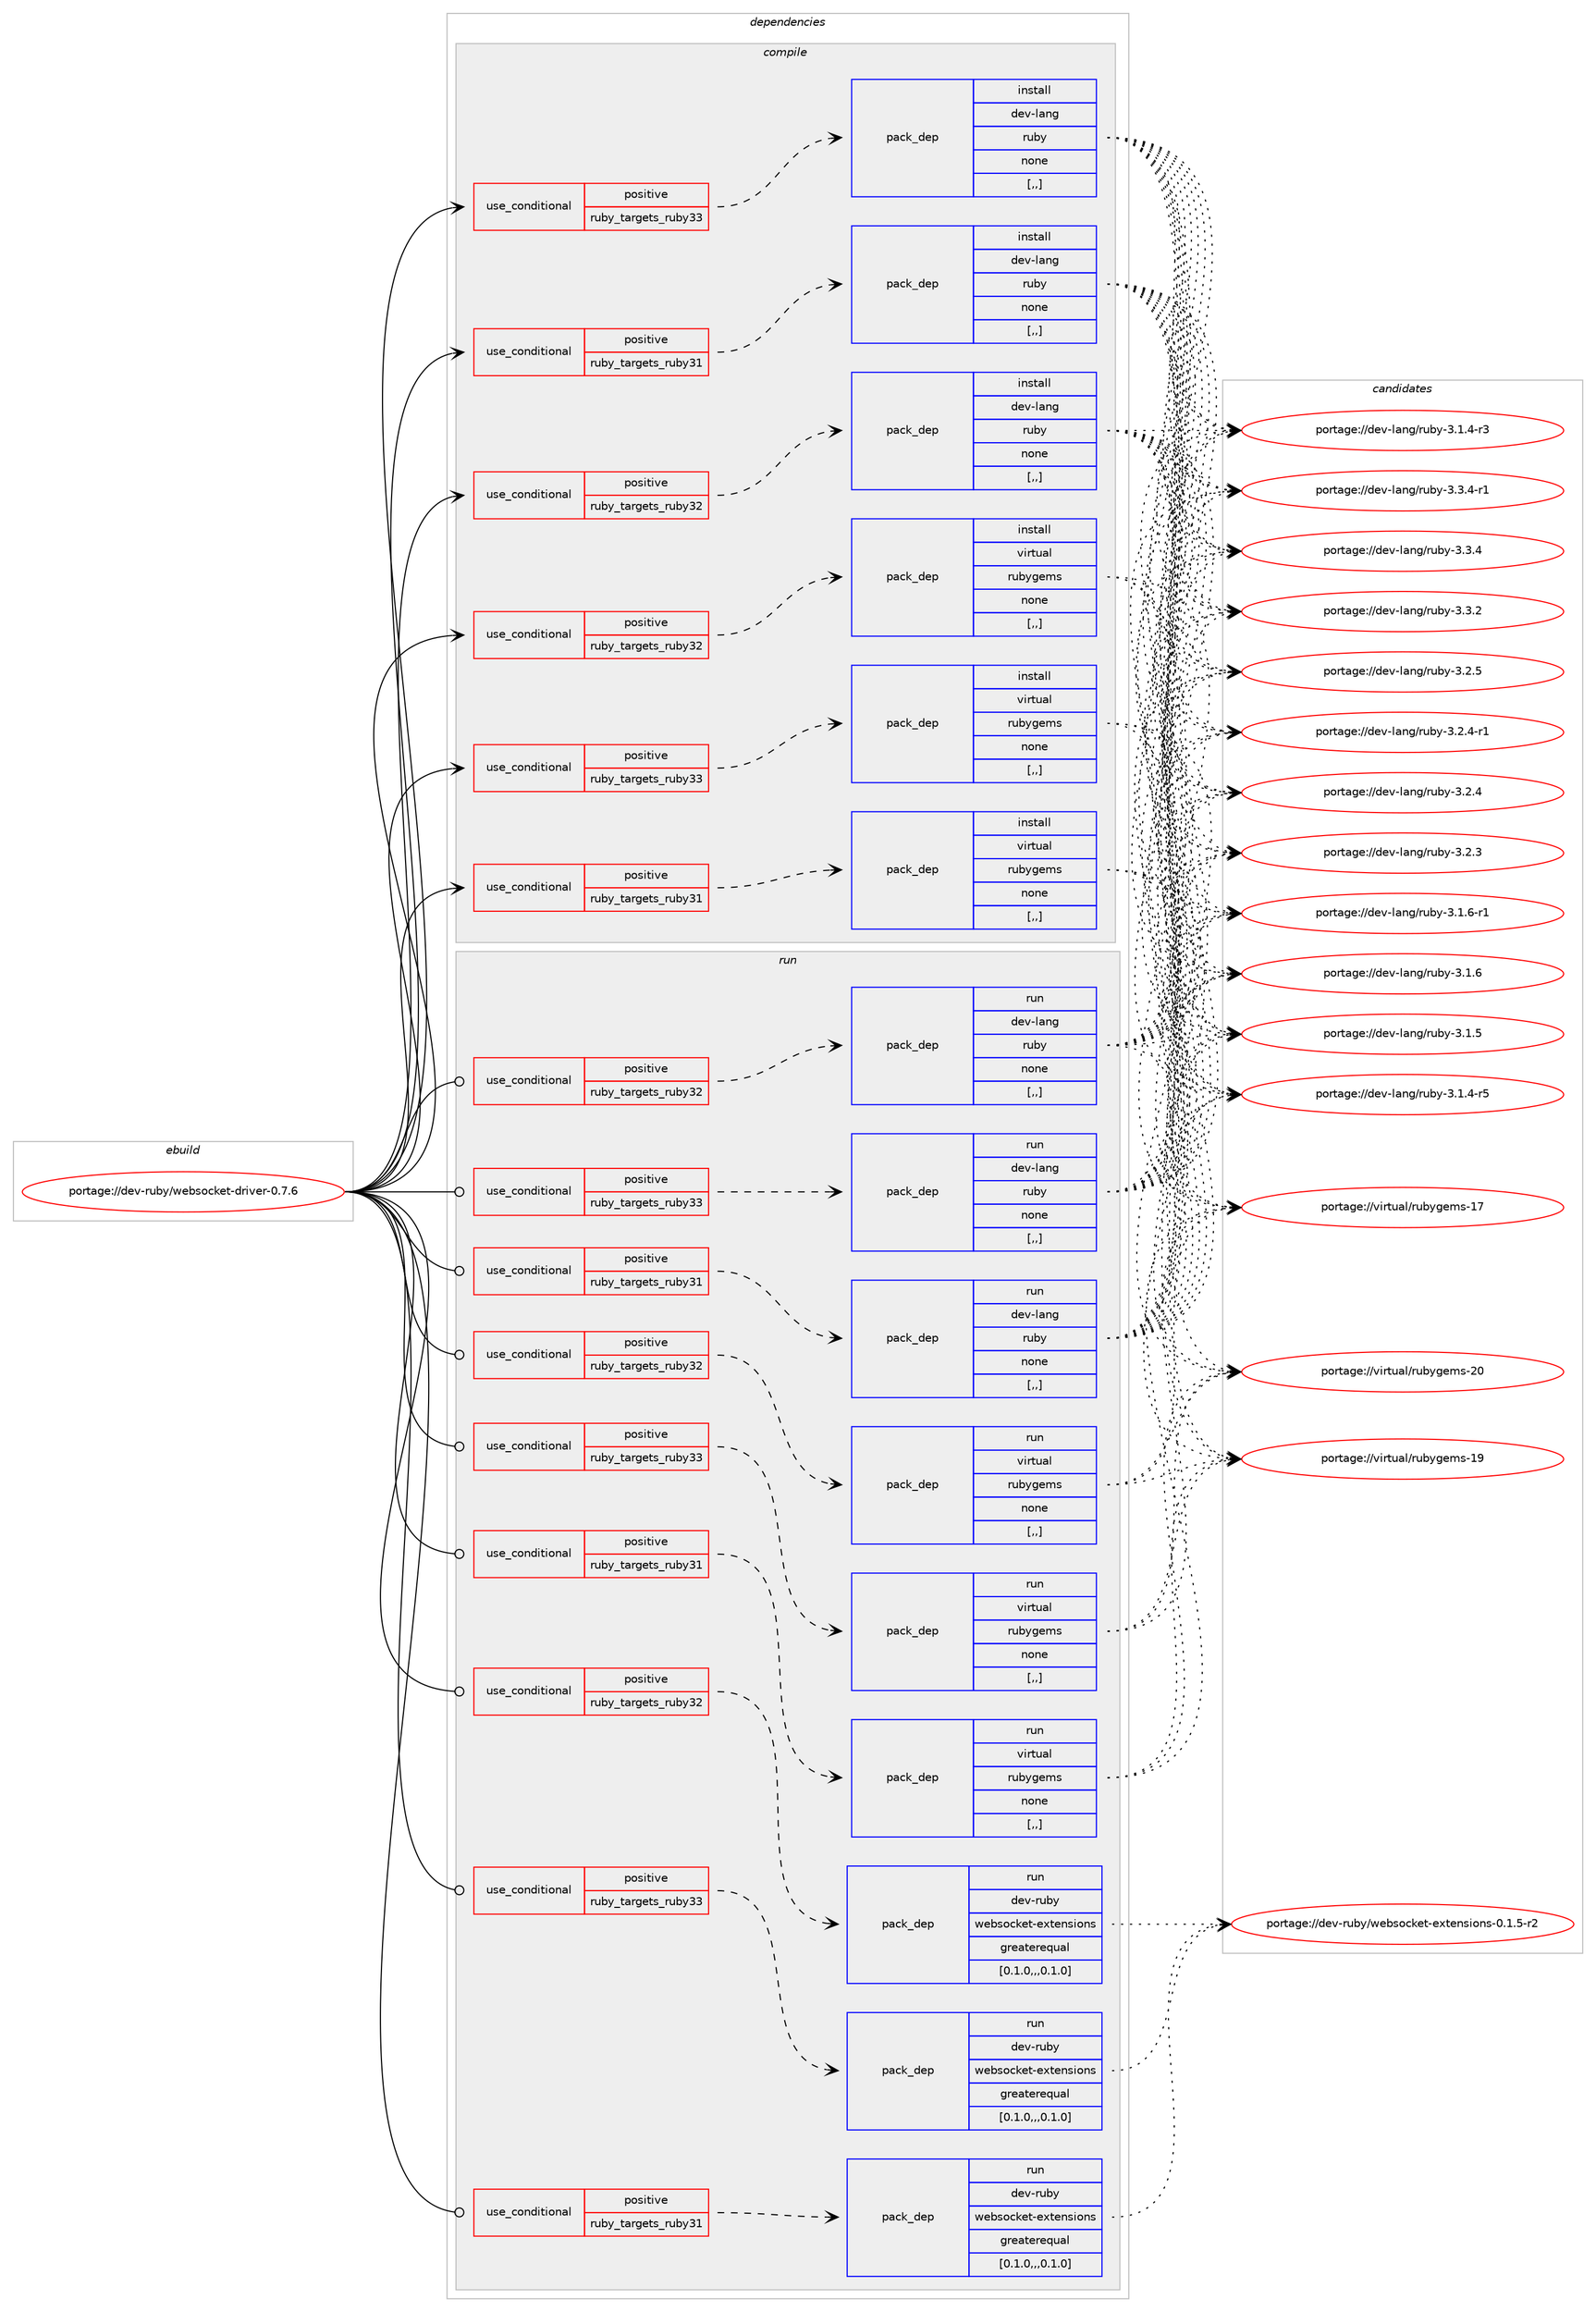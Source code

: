 digraph prolog {

# *************
# Graph options
# *************

newrank=true;
concentrate=true;
compound=true;
graph [rankdir=LR,fontname=Helvetica,fontsize=10,ranksep=1.5];#, ranksep=2.5, nodesep=0.2];
edge  [arrowhead=vee];
node  [fontname=Helvetica,fontsize=10];

# **********
# The ebuild
# **********

subgraph cluster_leftcol {
color=gray;
label=<<i>ebuild</i>>;
id [label="portage://dev-ruby/websocket-driver-0.7.6", color=red, width=4, href="../dev-ruby/websocket-driver-0.7.6.svg"];
}

# ****************
# The dependencies
# ****************

subgraph cluster_midcol {
color=gray;
label=<<i>dependencies</i>>;
subgraph cluster_compile {
fillcolor="#eeeeee";
style=filled;
label=<<i>compile</i>>;
subgraph cond58630 {
dependency207568 [label=<<TABLE BORDER="0" CELLBORDER="1" CELLSPACING="0" CELLPADDING="4"><TR><TD ROWSPAN="3" CELLPADDING="10">use_conditional</TD></TR><TR><TD>positive</TD></TR><TR><TD>ruby_targets_ruby31</TD></TR></TABLE>>, shape=none, color=red];
subgraph pack147550 {
dependency207569 [label=<<TABLE BORDER="0" CELLBORDER="1" CELLSPACING="0" CELLPADDING="4" WIDTH="220"><TR><TD ROWSPAN="6" CELLPADDING="30">pack_dep</TD></TR><TR><TD WIDTH="110">install</TD></TR><TR><TD>dev-lang</TD></TR><TR><TD>ruby</TD></TR><TR><TD>none</TD></TR><TR><TD>[,,]</TD></TR></TABLE>>, shape=none, color=blue];
}
dependency207568:e -> dependency207569:w [weight=20,style="dashed",arrowhead="vee"];
}
id:e -> dependency207568:w [weight=20,style="solid",arrowhead="vee"];
subgraph cond58631 {
dependency207570 [label=<<TABLE BORDER="0" CELLBORDER="1" CELLSPACING="0" CELLPADDING="4"><TR><TD ROWSPAN="3" CELLPADDING="10">use_conditional</TD></TR><TR><TD>positive</TD></TR><TR><TD>ruby_targets_ruby31</TD></TR></TABLE>>, shape=none, color=red];
subgraph pack147551 {
dependency207571 [label=<<TABLE BORDER="0" CELLBORDER="1" CELLSPACING="0" CELLPADDING="4" WIDTH="220"><TR><TD ROWSPAN="6" CELLPADDING="30">pack_dep</TD></TR><TR><TD WIDTH="110">install</TD></TR><TR><TD>virtual</TD></TR><TR><TD>rubygems</TD></TR><TR><TD>none</TD></TR><TR><TD>[,,]</TD></TR></TABLE>>, shape=none, color=blue];
}
dependency207570:e -> dependency207571:w [weight=20,style="dashed",arrowhead="vee"];
}
id:e -> dependency207570:w [weight=20,style="solid",arrowhead="vee"];
subgraph cond58632 {
dependency207572 [label=<<TABLE BORDER="0" CELLBORDER="1" CELLSPACING="0" CELLPADDING="4"><TR><TD ROWSPAN="3" CELLPADDING="10">use_conditional</TD></TR><TR><TD>positive</TD></TR><TR><TD>ruby_targets_ruby32</TD></TR></TABLE>>, shape=none, color=red];
subgraph pack147552 {
dependency207573 [label=<<TABLE BORDER="0" CELLBORDER="1" CELLSPACING="0" CELLPADDING="4" WIDTH="220"><TR><TD ROWSPAN="6" CELLPADDING="30">pack_dep</TD></TR><TR><TD WIDTH="110">install</TD></TR><TR><TD>dev-lang</TD></TR><TR><TD>ruby</TD></TR><TR><TD>none</TD></TR><TR><TD>[,,]</TD></TR></TABLE>>, shape=none, color=blue];
}
dependency207572:e -> dependency207573:w [weight=20,style="dashed",arrowhead="vee"];
}
id:e -> dependency207572:w [weight=20,style="solid",arrowhead="vee"];
subgraph cond58633 {
dependency207574 [label=<<TABLE BORDER="0" CELLBORDER="1" CELLSPACING="0" CELLPADDING="4"><TR><TD ROWSPAN="3" CELLPADDING="10">use_conditional</TD></TR><TR><TD>positive</TD></TR><TR><TD>ruby_targets_ruby32</TD></TR></TABLE>>, shape=none, color=red];
subgraph pack147553 {
dependency207575 [label=<<TABLE BORDER="0" CELLBORDER="1" CELLSPACING="0" CELLPADDING="4" WIDTH="220"><TR><TD ROWSPAN="6" CELLPADDING="30">pack_dep</TD></TR><TR><TD WIDTH="110">install</TD></TR><TR><TD>virtual</TD></TR><TR><TD>rubygems</TD></TR><TR><TD>none</TD></TR><TR><TD>[,,]</TD></TR></TABLE>>, shape=none, color=blue];
}
dependency207574:e -> dependency207575:w [weight=20,style="dashed",arrowhead="vee"];
}
id:e -> dependency207574:w [weight=20,style="solid",arrowhead="vee"];
subgraph cond58634 {
dependency207576 [label=<<TABLE BORDER="0" CELLBORDER="1" CELLSPACING="0" CELLPADDING="4"><TR><TD ROWSPAN="3" CELLPADDING="10">use_conditional</TD></TR><TR><TD>positive</TD></TR><TR><TD>ruby_targets_ruby33</TD></TR></TABLE>>, shape=none, color=red];
subgraph pack147554 {
dependency207577 [label=<<TABLE BORDER="0" CELLBORDER="1" CELLSPACING="0" CELLPADDING="4" WIDTH="220"><TR><TD ROWSPAN="6" CELLPADDING="30">pack_dep</TD></TR><TR><TD WIDTH="110">install</TD></TR><TR><TD>dev-lang</TD></TR><TR><TD>ruby</TD></TR><TR><TD>none</TD></TR><TR><TD>[,,]</TD></TR></TABLE>>, shape=none, color=blue];
}
dependency207576:e -> dependency207577:w [weight=20,style="dashed",arrowhead="vee"];
}
id:e -> dependency207576:w [weight=20,style="solid",arrowhead="vee"];
subgraph cond58635 {
dependency207578 [label=<<TABLE BORDER="0" CELLBORDER="1" CELLSPACING="0" CELLPADDING="4"><TR><TD ROWSPAN="3" CELLPADDING="10">use_conditional</TD></TR><TR><TD>positive</TD></TR><TR><TD>ruby_targets_ruby33</TD></TR></TABLE>>, shape=none, color=red];
subgraph pack147555 {
dependency207579 [label=<<TABLE BORDER="0" CELLBORDER="1" CELLSPACING="0" CELLPADDING="4" WIDTH="220"><TR><TD ROWSPAN="6" CELLPADDING="30">pack_dep</TD></TR><TR><TD WIDTH="110">install</TD></TR><TR><TD>virtual</TD></TR><TR><TD>rubygems</TD></TR><TR><TD>none</TD></TR><TR><TD>[,,]</TD></TR></TABLE>>, shape=none, color=blue];
}
dependency207578:e -> dependency207579:w [weight=20,style="dashed",arrowhead="vee"];
}
id:e -> dependency207578:w [weight=20,style="solid",arrowhead="vee"];
}
subgraph cluster_compileandrun {
fillcolor="#eeeeee";
style=filled;
label=<<i>compile and run</i>>;
}
subgraph cluster_run {
fillcolor="#eeeeee";
style=filled;
label=<<i>run</i>>;
subgraph cond58636 {
dependency207580 [label=<<TABLE BORDER="0" CELLBORDER="1" CELLSPACING="0" CELLPADDING="4"><TR><TD ROWSPAN="3" CELLPADDING="10">use_conditional</TD></TR><TR><TD>positive</TD></TR><TR><TD>ruby_targets_ruby31</TD></TR></TABLE>>, shape=none, color=red];
subgraph pack147556 {
dependency207581 [label=<<TABLE BORDER="0" CELLBORDER="1" CELLSPACING="0" CELLPADDING="4" WIDTH="220"><TR><TD ROWSPAN="6" CELLPADDING="30">pack_dep</TD></TR><TR><TD WIDTH="110">run</TD></TR><TR><TD>dev-lang</TD></TR><TR><TD>ruby</TD></TR><TR><TD>none</TD></TR><TR><TD>[,,]</TD></TR></TABLE>>, shape=none, color=blue];
}
dependency207580:e -> dependency207581:w [weight=20,style="dashed",arrowhead="vee"];
}
id:e -> dependency207580:w [weight=20,style="solid",arrowhead="odot"];
subgraph cond58637 {
dependency207582 [label=<<TABLE BORDER="0" CELLBORDER="1" CELLSPACING="0" CELLPADDING="4"><TR><TD ROWSPAN="3" CELLPADDING="10">use_conditional</TD></TR><TR><TD>positive</TD></TR><TR><TD>ruby_targets_ruby31</TD></TR></TABLE>>, shape=none, color=red];
subgraph pack147557 {
dependency207583 [label=<<TABLE BORDER="0" CELLBORDER="1" CELLSPACING="0" CELLPADDING="4" WIDTH="220"><TR><TD ROWSPAN="6" CELLPADDING="30">pack_dep</TD></TR><TR><TD WIDTH="110">run</TD></TR><TR><TD>dev-ruby</TD></TR><TR><TD>websocket-extensions</TD></TR><TR><TD>greaterequal</TD></TR><TR><TD>[0.1.0,,,0.1.0]</TD></TR></TABLE>>, shape=none, color=blue];
}
dependency207582:e -> dependency207583:w [weight=20,style="dashed",arrowhead="vee"];
}
id:e -> dependency207582:w [weight=20,style="solid",arrowhead="odot"];
subgraph cond58638 {
dependency207584 [label=<<TABLE BORDER="0" CELLBORDER="1" CELLSPACING="0" CELLPADDING="4"><TR><TD ROWSPAN="3" CELLPADDING="10">use_conditional</TD></TR><TR><TD>positive</TD></TR><TR><TD>ruby_targets_ruby31</TD></TR></TABLE>>, shape=none, color=red];
subgraph pack147558 {
dependency207585 [label=<<TABLE BORDER="0" CELLBORDER="1" CELLSPACING="0" CELLPADDING="4" WIDTH="220"><TR><TD ROWSPAN="6" CELLPADDING="30">pack_dep</TD></TR><TR><TD WIDTH="110">run</TD></TR><TR><TD>virtual</TD></TR><TR><TD>rubygems</TD></TR><TR><TD>none</TD></TR><TR><TD>[,,]</TD></TR></TABLE>>, shape=none, color=blue];
}
dependency207584:e -> dependency207585:w [weight=20,style="dashed",arrowhead="vee"];
}
id:e -> dependency207584:w [weight=20,style="solid",arrowhead="odot"];
subgraph cond58639 {
dependency207586 [label=<<TABLE BORDER="0" CELLBORDER="1" CELLSPACING="0" CELLPADDING="4"><TR><TD ROWSPAN="3" CELLPADDING="10">use_conditional</TD></TR><TR><TD>positive</TD></TR><TR><TD>ruby_targets_ruby32</TD></TR></TABLE>>, shape=none, color=red];
subgraph pack147559 {
dependency207587 [label=<<TABLE BORDER="0" CELLBORDER="1" CELLSPACING="0" CELLPADDING="4" WIDTH="220"><TR><TD ROWSPAN="6" CELLPADDING="30">pack_dep</TD></TR><TR><TD WIDTH="110">run</TD></TR><TR><TD>dev-lang</TD></TR><TR><TD>ruby</TD></TR><TR><TD>none</TD></TR><TR><TD>[,,]</TD></TR></TABLE>>, shape=none, color=blue];
}
dependency207586:e -> dependency207587:w [weight=20,style="dashed",arrowhead="vee"];
}
id:e -> dependency207586:w [weight=20,style="solid",arrowhead="odot"];
subgraph cond58640 {
dependency207588 [label=<<TABLE BORDER="0" CELLBORDER="1" CELLSPACING="0" CELLPADDING="4"><TR><TD ROWSPAN="3" CELLPADDING="10">use_conditional</TD></TR><TR><TD>positive</TD></TR><TR><TD>ruby_targets_ruby32</TD></TR></TABLE>>, shape=none, color=red];
subgraph pack147560 {
dependency207589 [label=<<TABLE BORDER="0" CELLBORDER="1" CELLSPACING="0" CELLPADDING="4" WIDTH="220"><TR><TD ROWSPAN="6" CELLPADDING="30">pack_dep</TD></TR><TR><TD WIDTH="110">run</TD></TR><TR><TD>dev-ruby</TD></TR><TR><TD>websocket-extensions</TD></TR><TR><TD>greaterequal</TD></TR><TR><TD>[0.1.0,,,0.1.0]</TD></TR></TABLE>>, shape=none, color=blue];
}
dependency207588:e -> dependency207589:w [weight=20,style="dashed",arrowhead="vee"];
}
id:e -> dependency207588:w [weight=20,style="solid",arrowhead="odot"];
subgraph cond58641 {
dependency207590 [label=<<TABLE BORDER="0" CELLBORDER="1" CELLSPACING="0" CELLPADDING="4"><TR><TD ROWSPAN="3" CELLPADDING="10">use_conditional</TD></TR><TR><TD>positive</TD></TR><TR><TD>ruby_targets_ruby32</TD></TR></TABLE>>, shape=none, color=red];
subgraph pack147561 {
dependency207591 [label=<<TABLE BORDER="0" CELLBORDER="1" CELLSPACING="0" CELLPADDING="4" WIDTH="220"><TR><TD ROWSPAN="6" CELLPADDING="30">pack_dep</TD></TR><TR><TD WIDTH="110">run</TD></TR><TR><TD>virtual</TD></TR><TR><TD>rubygems</TD></TR><TR><TD>none</TD></TR><TR><TD>[,,]</TD></TR></TABLE>>, shape=none, color=blue];
}
dependency207590:e -> dependency207591:w [weight=20,style="dashed",arrowhead="vee"];
}
id:e -> dependency207590:w [weight=20,style="solid",arrowhead="odot"];
subgraph cond58642 {
dependency207592 [label=<<TABLE BORDER="0" CELLBORDER="1" CELLSPACING="0" CELLPADDING="4"><TR><TD ROWSPAN="3" CELLPADDING="10">use_conditional</TD></TR><TR><TD>positive</TD></TR><TR><TD>ruby_targets_ruby33</TD></TR></TABLE>>, shape=none, color=red];
subgraph pack147562 {
dependency207593 [label=<<TABLE BORDER="0" CELLBORDER="1" CELLSPACING="0" CELLPADDING="4" WIDTH="220"><TR><TD ROWSPAN="6" CELLPADDING="30">pack_dep</TD></TR><TR><TD WIDTH="110">run</TD></TR><TR><TD>dev-lang</TD></TR><TR><TD>ruby</TD></TR><TR><TD>none</TD></TR><TR><TD>[,,]</TD></TR></TABLE>>, shape=none, color=blue];
}
dependency207592:e -> dependency207593:w [weight=20,style="dashed",arrowhead="vee"];
}
id:e -> dependency207592:w [weight=20,style="solid",arrowhead="odot"];
subgraph cond58643 {
dependency207594 [label=<<TABLE BORDER="0" CELLBORDER="1" CELLSPACING="0" CELLPADDING="4"><TR><TD ROWSPAN="3" CELLPADDING="10">use_conditional</TD></TR><TR><TD>positive</TD></TR><TR><TD>ruby_targets_ruby33</TD></TR></TABLE>>, shape=none, color=red];
subgraph pack147563 {
dependency207595 [label=<<TABLE BORDER="0" CELLBORDER="1" CELLSPACING="0" CELLPADDING="4" WIDTH="220"><TR><TD ROWSPAN="6" CELLPADDING="30">pack_dep</TD></TR><TR><TD WIDTH="110">run</TD></TR><TR><TD>dev-ruby</TD></TR><TR><TD>websocket-extensions</TD></TR><TR><TD>greaterequal</TD></TR><TR><TD>[0.1.0,,,0.1.0]</TD></TR></TABLE>>, shape=none, color=blue];
}
dependency207594:e -> dependency207595:w [weight=20,style="dashed",arrowhead="vee"];
}
id:e -> dependency207594:w [weight=20,style="solid",arrowhead="odot"];
subgraph cond58644 {
dependency207596 [label=<<TABLE BORDER="0" CELLBORDER="1" CELLSPACING="0" CELLPADDING="4"><TR><TD ROWSPAN="3" CELLPADDING="10">use_conditional</TD></TR><TR><TD>positive</TD></TR><TR><TD>ruby_targets_ruby33</TD></TR></TABLE>>, shape=none, color=red];
subgraph pack147564 {
dependency207597 [label=<<TABLE BORDER="0" CELLBORDER="1" CELLSPACING="0" CELLPADDING="4" WIDTH="220"><TR><TD ROWSPAN="6" CELLPADDING="30">pack_dep</TD></TR><TR><TD WIDTH="110">run</TD></TR><TR><TD>virtual</TD></TR><TR><TD>rubygems</TD></TR><TR><TD>none</TD></TR><TR><TD>[,,]</TD></TR></TABLE>>, shape=none, color=blue];
}
dependency207596:e -> dependency207597:w [weight=20,style="dashed",arrowhead="vee"];
}
id:e -> dependency207596:w [weight=20,style="solid",arrowhead="odot"];
}
}

# **************
# The candidates
# **************

subgraph cluster_choices {
rank=same;
color=gray;
label=<<i>candidates</i>>;

subgraph choice147550 {
color=black;
nodesep=1;
choice100101118451089711010347114117981214551465146524511449 [label="portage://dev-lang/ruby-3.3.4-r1", color=red, width=4,href="../dev-lang/ruby-3.3.4-r1.svg"];
choice10010111845108971101034711411798121455146514652 [label="portage://dev-lang/ruby-3.3.4", color=red, width=4,href="../dev-lang/ruby-3.3.4.svg"];
choice10010111845108971101034711411798121455146514650 [label="portage://dev-lang/ruby-3.3.2", color=red, width=4,href="../dev-lang/ruby-3.3.2.svg"];
choice10010111845108971101034711411798121455146504653 [label="portage://dev-lang/ruby-3.2.5", color=red, width=4,href="../dev-lang/ruby-3.2.5.svg"];
choice100101118451089711010347114117981214551465046524511449 [label="portage://dev-lang/ruby-3.2.4-r1", color=red, width=4,href="../dev-lang/ruby-3.2.4-r1.svg"];
choice10010111845108971101034711411798121455146504652 [label="portage://dev-lang/ruby-3.2.4", color=red, width=4,href="../dev-lang/ruby-3.2.4.svg"];
choice10010111845108971101034711411798121455146504651 [label="portage://dev-lang/ruby-3.2.3", color=red, width=4,href="../dev-lang/ruby-3.2.3.svg"];
choice100101118451089711010347114117981214551464946544511449 [label="portage://dev-lang/ruby-3.1.6-r1", color=red, width=4,href="../dev-lang/ruby-3.1.6-r1.svg"];
choice10010111845108971101034711411798121455146494654 [label="portage://dev-lang/ruby-3.1.6", color=red, width=4,href="../dev-lang/ruby-3.1.6.svg"];
choice10010111845108971101034711411798121455146494653 [label="portage://dev-lang/ruby-3.1.5", color=red, width=4,href="../dev-lang/ruby-3.1.5.svg"];
choice100101118451089711010347114117981214551464946524511453 [label="portage://dev-lang/ruby-3.1.4-r5", color=red, width=4,href="../dev-lang/ruby-3.1.4-r5.svg"];
choice100101118451089711010347114117981214551464946524511451 [label="portage://dev-lang/ruby-3.1.4-r3", color=red, width=4,href="../dev-lang/ruby-3.1.4-r3.svg"];
dependency207569:e -> choice100101118451089711010347114117981214551465146524511449:w [style=dotted,weight="100"];
dependency207569:e -> choice10010111845108971101034711411798121455146514652:w [style=dotted,weight="100"];
dependency207569:e -> choice10010111845108971101034711411798121455146514650:w [style=dotted,weight="100"];
dependency207569:e -> choice10010111845108971101034711411798121455146504653:w [style=dotted,weight="100"];
dependency207569:e -> choice100101118451089711010347114117981214551465046524511449:w [style=dotted,weight="100"];
dependency207569:e -> choice10010111845108971101034711411798121455146504652:w [style=dotted,weight="100"];
dependency207569:e -> choice10010111845108971101034711411798121455146504651:w [style=dotted,weight="100"];
dependency207569:e -> choice100101118451089711010347114117981214551464946544511449:w [style=dotted,weight="100"];
dependency207569:e -> choice10010111845108971101034711411798121455146494654:w [style=dotted,weight="100"];
dependency207569:e -> choice10010111845108971101034711411798121455146494653:w [style=dotted,weight="100"];
dependency207569:e -> choice100101118451089711010347114117981214551464946524511453:w [style=dotted,weight="100"];
dependency207569:e -> choice100101118451089711010347114117981214551464946524511451:w [style=dotted,weight="100"];
}
subgraph choice147551 {
color=black;
nodesep=1;
choice118105114116117971084711411798121103101109115455048 [label="portage://virtual/rubygems-20", color=red, width=4,href="../virtual/rubygems-20.svg"];
choice118105114116117971084711411798121103101109115454957 [label="portage://virtual/rubygems-19", color=red, width=4,href="../virtual/rubygems-19.svg"];
choice118105114116117971084711411798121103101109115454955 [label="portage://virtual/rubygems-17", color=red, width=4,href="../virtual/rubygems-17.svg"];
dependency207571:e -> choice118105114116117971084711411798121103101109115455048:w [style=dotted,weight="100"];
dependency207571:e -> choice118105114116117971084711411798121103101109115454957:w [style=dotted,weight="100"];
dependency207571:e -> choice118105114116117971084711411798121103101109115454955:w [style=dotted,weight="100"];
}
subgraph choice147552 {
color=black;
nodesep=1;
choice100101118451089711010347114117981214551465146524511449 [label="portage://dev-lang/ruby-3.3.4-r1", color=red, width=4,href="../dev-lang/ruby-3.3.4-r1.svg"];
choice10010111845108971101034711411798121455146514652 [label="portage://dev-lang/ruby-3.3.4", color=red, width=4,href="../dev-lang/ruby-3.3.4.svg"];
choice10010111845108971101034711411798121455146514650 [label="portage://dev-lang/ruby-3.3.2", color=red, width=4,href="../dev-lang/ruby-3.3.2.svg"];
choice10010111845108971101034711411798121455146504653 [label="portage://dev-lang/ruby-3.2.5", color=red, width=4,href="../dev-lang/ruby-3.2.5.svg"];
choice100101118451089711010347114117981214551465046524511449 [label="portage://dev-lang/ruby-3.2.4-r1", color=red, width=4,href="../dev-lang/ruby-3.2.4-r1.svg"];
choice10010111845108971101034711411798121455146504652 [label="portage://dev-lang/ruby-3.2.4", color=red, width=4,href="../dev-lang/ruby-3.2.4.svg"];
choice10010111845108971101034711411798121455146504651 [label="portage://dev-lang/ruby-3.2.3", color=red, width=4,href="../dev-lang/ruby-3.2.3.svg"];
choice100101118451089711010347114117981214551464946544511449 [label="portage://dev-lang/ruby-3.1.6-r1", color=red, width=4,href="../dev-lang/ruby-3.1.6-r1.svg"];
choice10010111845108971101034711411798121455146494654 [label="portage://dev-lang/ruby-3.1.6", color=red, width=4,href="../dev-lang/ruby-3.1.6.svg"];
choice10010111845108971101034711411798121455146494653 [label="portage://dev-lang/ruby-3.1.5", color=red, width=4,href="../dev-lang/ruby-3.1.5.svg"];
choice100101118451089711010347114117981214551464946524511453 [label="portage://dev-lang/ruby-3.1.4-r5", color=red, width=4,href="../dev-lang/ruby-3.1.4-r5.svg"];
choice100101118451089711010347114117981214551464946524511451 [label="portage://dev-lang/ruby-3.1.4-r3", color=red, width=4,href="../dev-lang/ruby-3.1.4-r3.svg"];
dependency207573:e -> choice100101118451089711010347114117981214551465146524511449:w [style=dotted,weight="100"];
dependency207573:e -> choice10010111845108971101034711411798121455146514652:w [style=dotted,weight="100"];
dependency207573:e -> choice10010111845108971101034711411798121455146514650:w [style=dotted,weight="100"];
dependency207573:e -> choice10010111845108971101034711411798121455146504653:w [style=dotted,weight="100"];
dependency207573:e -> choice100101118451089711010347114117981214551465046524511449:w [style=dotted,weight="100"];
dependency207573:e -> choice10010111845108971101034711411798121455146504652:w [style=dotted,weight="100"];
dependency207573:e -> choice10010111845108971101034711411798121455146504651:w [style=dotted,weight="100"];
dependency207573:e -> choice100101118451089711010347114117981214551464946544511449:w [style=dotted,weight="100"];
dependency207573:e -> choice10010111845108971101034711411798121455146494654:w [style=dotted,weight="100"];
dependency207573:e -> choice10010111845108971101034711411798121455146494653:w [style=dotted,weight="100"];
dependency207573:e -> choice100101118451089711010347114117981214551464946524511453:w [style=dotted,weight="100"];
dependency207573:e -> choice100101118451089711010347114117981214551464946524511451:w [style=dotted,weight="100"];
}
subgraph choice147553 {
color=black;
nodesep=1;
choice118105114116117971084711411798121103101109115455048 [label="portage://virtual/rubygems-20", color=red, width=4,href="../virtual/rubygems-20.svg"];
choice118105114116117971084711411798121103101109115454957 [label="portage://virtual/rubygems-19", color=red, width=4,href="../virtual/rubygems-19.svg"];
choice118105114116117971084711411798121103101109115454955 [label="portage://virtual/rubygems-17", color=red, width=4,href="../virtual/rubygems-17.svg"];
dependency207575:e -> choice118105114116117971084711411798121103101109115455048:w [style=dotted,weight="100"];
dependency207575:e -> choice118105114116117971084711411798121103101109115454957:w [style=dotted,weight="100"];
dependency207575:e -> choice118105114116117971084711411798121103101109115454955:w [style=dotted,weight="100"];
}
subgraph choice147554 {
color=black;
nodesep=1;
choice100101118451089711010347114117981214551465146524511449 [label="portage://dev-lang/ruby-3.3.4-r1", color=red, width=4,href="../dev-lang/ruby-3.3.4-r1.svg"];
choice10010111845108971101034711411798121455146514652 [label="portage://dev-lang/ruby-3.3.4", color=red, width=4,href="../dev-lang/ruby-3.3.4.svg"];
choice10010111845108971101034711411798121455146514650 [label="portage://dev-lang/ruby-3.3.2", color=red, width=4,href="../dev-lang/ruby-3.3.2.svg"];
choice10010111845108971101034711411798121455146504653 [label="portage://dev-lang/ruby-3.2.5", color=red, width=4,href="../dev-lang/ruby-3.2.5.svg"];
choice100101118451089711010347114117981214551465046524511449 [label="portage://dev-lang/ruby-3.2.4-r1", color=red, width=4,href="../dev-lang/ruby-3.2.4-r1.svg"];
choice10010111845108971101034711411798121455146504652 [label="portage://dev-lang/ruby-3.2.4", color=red, width=4,href="../dev-lang/ruby-3.2.4.svg"];
choice10010111845108971101034711411798121455146504651 [label="portage://dev-lang/ruby-3.2.3", color=red, width=4,href="../dev-lang/ruby-3.2.3.svg"];
choice100101118451089711010347114117981214551464946544511449 [label="portage://dev-lang/ruby-3.1.6-r1", color=red, width=4,href="../dev-lang/ruby-3.1.6-r1.svg"];
choice10010111845108971101034711411798121455146494654 [label="portage://dev-lang/ruby-3.1.6", color=red, width=4,href="../dev-lang/ruby-3.1.6.svg"];
choice10010111845108971101034711411798121455146494653 [label="portage://dev-lang/ruby-3.1.5", color=red, width=4,href="../dev-lang/ruby-3.1.5.svg"];
choice100101118451089711010347114117981214551464946524511453 [label="portage://dev-lang/ruby-3.1.4-r5", color=red, width=4,href="../dev-lang/ruby-3.1.4-r5.svg"];
choice100101118451089711010347114117981214551464946524511451 [label="portage://dev-lang/ruby-3.1.4-r3", color=red, width=4,href="../dev-lang/ruby-3.1.4-r3.svg"];
dependency207577:e -> choice100101118451089711010347114117981214551465146524511449:w [style=dotted,weight="100"];
dependency207577:e -> choice10010111845108971101034711411798121455146514652:w [style=dotted,weight="100"];
dependency207577:e -> choice10010111845108971101034711411798121455146514650:w [style=dotted,weight="100"];
dependency207577:e -> choice10010111845108971101034711411798121455146504653:w [style=dotted,weight="100"];
dependency207577:e -> choice100101118451089711010347114117981214551465046524511449:w [style=dotted,weight="100"];
dependency207577:e -> choice10010111845108971101034711411798121455146504652:w [style=dotted,weight="100"];
dependency207577:e -> choice10010111845108971101034711411798121455146504651:w [style=dotted,weight="100"];
dependency207577:e -> choice100101118451089711010347114117981214551464946544511449:w [style=dotted,weight="100"];
dependency207577:e -> choice10010111845108971101034711411798121455146494654:w [style=dotted,weight="100"];
dependency207577:e -> choice10010111845108971101034711411798121455146494653:w [style=dotted,weight="100"];
dependency207577:e -> choice100101118451089711010347114117981214551464946524511453:w [style=dotted,weight="100"];
dependency207577:e -> choice100101118451089711010347114117981214551464946524511451:w [style=dotted,weight="100"];
}
subgraph choice147555 {
color=black;
nodesep=1;
choice118105114116117971084711411798121103101109115455048 [label="portage://virtual/rubygems-20", color=red, width=4,href="../virtual/rubygems-20.svg"];
choice118105114116117971084711411798121103101109115454957 [label="portage://virtual/rubygems-19", color=red, width=4,href="../virtual/rubygems-19.svg"];
choice118105114116117971084711411798121103101109115454955 [label="portage://virtual/rubygems-17", color=red, width=4,href="../virtual/rubygems-17.svg"];
dependency207579:e -> choice118105114116117971084711411798121103101109115455048:w [style=dotted,weight="100"];
dependency207579:e -> choice118105114116117971084711411798121103101109115454957:w [style=dotted,weight="100"];
dependency207579:e -> choice118105114116117971084711411798121103101109115454955:w [style=dotted,weight="100"];
}
subgraph choice147556 {
color=black;
nodesep=1;
choice100101118451089711010347114117981214551465146524511449 [label="portage://dev-lang/ruby-3.3.4-r1", color=red, width=4,href="../dev-lang/ruby-3.3.4-r1.svg"];
choice10010111845108971101034711411798121455146514652 [label="portage://dev-lang/ruby-3.3.4", color=red, width=4,href="../dev-lang/ruby-3.3.4.svg"];
choice10010111845108971101034711411798121455146514650 [label="portage://dev-lang/ruby-3.3.2", color=red, width=4,href="../dev-lang/ruby-3.3.2.svg"];
choice10010111845108971101034711411798121455146504653 [label="portage://dev-lang/ruby-3.2.5", color=red, width=4,href="../dev-lang/ruby-3.2.5.svg"];
choice100101118451089711010347114117981214551465046524511449 [label="portage://dev-lang/ruby-3.2.4-r1", color=red, width=4,href="../dev-lang/ruby-3.2.4-r1.svg"];
choice10010111845108971101034711411798121455146504652 [label="portage://dev-lang/ruby-3.2.4", color=red, width=4,href="../dev-lang/ruby-3.2.4.svg"];
choice10010111845108971101034711411798121455146504651 [label="portage://dev-lang/ruby-3.2.3", color=red, width=4,href="../dev-lang/ruby-3.2.3.svg"];
choice100101118451089711010347114117981214551464946544511449 [label="portage://dev-lang/ruby-3.1.6-r1", color=red, width=4,href="../dev-lang/ruby-3.1.6-r1.svg"];
choice10010111845108971101034711411798121455146494654 [label="portage://dev-lang/ruby-3.1.6", color=red, width=4,href="../dev-lang/ruby-3.1.6.svg"];
choice10010111845108971101034711411798121455146494653 [label="portage://dev-lang/ruby-3.1.5", color=red, width=4,href="../dev-lang/ruby-3.1.5.svg"];
choice100101118451089711010347114117981214551464946524511453 [label="portage://dev-lang/ruby-3.1.4-r5", color=red, width=4,href="../dev-lang/ruby-3.1.4-r5.svg"];
choice100101118451089711010347114117981214551464946524511451 [label="portage://dev-lang/ruby-3.1.4-r3", color=red, width=4,href="../dev-lang/ruby-3.1.4-r3.svg"];
dependency207581:e -> choice100101118451089711010347114117981214551465146524511449:w [style=dotted,weight="100"];
dependency207581:e -> choice10010111845108971101034711411798121455146514652:w [style=dotted,weight="100"];
dependency207581:e -> choice10010111845108971101034711411798121455146514650:w [style=dotted,weight="100"];
dependency207581:e -> choice10010111845108971101034711411798121455146504653:w [style=dotted,weight="100"];
dependency207581:e -> choice100101118451089711010347114117981214551465046524511449:w [style=dotted,weight="100"];
dependency207581:e -> choice10010111845108971101034711411798121455146504652:w [style=dotted,weight="100"];
dependency207581:e -> choice10010111845108971101034711411798121455146504651:w [style=dotted,weight="100"];
dependency207581:e -> choice100101118451089711010347114117981214551464946544511449:w [style=dotted,weight="100"];
dependency207581:e -> choice10010111845108971101034711411798121455146494654:w [style=dotted,weight="100"];
dependency207581:e -> choice10010111845108971101034711411798121455146494653:w [style=dotted,weight="100"];
dependency207581:e -> choice100101118451089711010347114117981214551464946524511453:w [style=dotted,weight="100"];
dependency207581:e -> choice100101118451089711010347114117981214551464946524511451:w [style=dotted,weight="100"];
}
subgraph choice147557 {
color=black;
nodesep=1;
choice1001011184511411798121471191019811511199107101116451011201161011101151051111101154548464946534511450 [label="portage://dev-ruby/websocket-extensions-0.1.5-r2", color=red, width=4,href="../dev-ruby/websocket-extensions-0.1.5-r2.svg"];
dependency207583:e -> choice1001011184511411798121471191019811511199107101116451011201161011101151051111101154548464946534511450:w [style=dotted,weight="100"];
}
subgraph choice147558 {
color=black;
nodesep=1;
choice118105114116117971084711411798121103101109115455048 [label="portage://virtual/rubygems-20", color=red, width=4,href="../virtual/rubygems-20.svg"];
choice118105114116117971084711411798121103101109115454957 [label="portage://virtual/rubygems-19", color=red, width=4,href="../virtual/rubygems-19.svg"];
choice118105114116117971084711411798121103101109115454955 [label="portage://virtual/rubygems-17", color=red, width=4,href="../virtual/rubygems-17.svg"];
dependency207585:e -> choice118105114116117971084711411798121103101109115455048:w [style=dotted,weight="100"];
dependency207585:e -> choice118105114116117971084711411798121103101109115454957:w [style=dotted,weight="100"];
dependency207585:e -> choice118105114116117971084711411798121103101109115454955:w [style=dotted,weight="100"];
}
subgraph choice147559 {
color=black;
nodesep=1;
choice100101118451089711010347114117981214551465146524511449 [label="portage://dev-lang/ruby-3.3.4-r1", color=red, width=4,href="../dev-lang/ruby-3.3.4-r1.svg"];
choice10010111845108971101034711411798121455146514652 [label="portage://dev-lang/ruby-3.3.4", color=red, width=4,href="../dev-lang/ruby-3.3.4.svg"];
choice10010111845108971101034711411798121455146514650 [label="portage://dev-lang/ruby-3.3.2", color=red, width=4,href="../dev-lang/ruby-3.3.2.svg"];
choice10010111845108971101034711411798121455146504653 [label="portage://dev-lang/ruby-3.2.5", color=red, width=4,href="../dev-lang/ruby-3.2.5.svg"];
choice100101118451089711010347114117981214551465046524511449 [label="portage://dev-lang/ruby-3.2.4-r1", color=red, width=4,href="../dev-lang/ruby-3.2.4-r1.svg"];
choice10010111845108971101034711411798121455146504652 [label="portage://dev-lang/ruby-3.2.4", color=red, width=4,href="../dev-lang/ruby-3.2.4.svg"];
choice10010111845108971101034711411798121455146504651 [label="portage://dev-lang/ruby-3.2.3", color=red, width=4,href="../dev-lang/ruby-3.2.3.svg"];
choice100101118451089711010347114117981214551464946544511449 [label="portage://dev-lang/ruby-3.1.6-r1", color=red, width=4,href="../dev-lang/ruby-3.1.6-r1.svg"];
choice10010111845108971101034711411798121455146494654 [label="portage://dev-lang/ruby-3.1.6", color=red, width=4,href="../dev-lang/ruby-3.1.6.svg"];
choice10010111845108971101034711411798121455146494653 [label="portage://dev-lang/ruby-3.1.5", color=red, width=4,href="../dev-lang/ruby-3.1.5.svg"];
choice100101118451089711010347114117981214551464946524511453 [label="portage://dev-lang/ruby-3.1.4-r5", color=red, width=4,href="../dev-lang/ruby-3.1.4-r5.svg"];
choice100101118451089711010347114117981214551464946524511451 [label="portage://dev-lang/ruby-3.1.4-r3", color=red, width=4,href="../dev-lang/ruby-3.1.4-r3.svg"];
dependency207587:e -> choice100101118451089711010347114117981214551465146524511449:w [style=dotted,weight="100"];
dependency207587:e -> choice10010111845108971101034711411798121455146514652:w [style=dotted,weight="100"];
dependency207587:e -> choice10010111845108971101034711411798121455146514650:w [style=dotted,weight="100"];
dependency207587:e -> choice10010111845108971101034711411798121455146504653:w [style=dotted,weight="100"];
dependency207587:e -> choice100101118451089711010347114117981214551465046524511449:w [style=dotted,weight="100"];
dependency207587:e -> choice10010111845108971101034711411798121455146504652:w [style=dotted,weight="100"];
dependency207587:e -> choice10010111845108971101034711411798121455146504651:w [style=dotted,weight="100"];
dependency207587:e -> choice100101118451089711010347114117981214551464946544511449:w [style=dotted,weight="100"];
dependency207587:e -> choice10010111845108971101034711411798121455146494654:w [style=dotted,weight="100"];
dependency207587:e -> choice10010111845108971101034711411798121455146494653:w [style=dotted,weight="100"];
dependency207587:e -> choice100101118451089711010347114117981214551464946524511453:w [style=dotted,weight="100"];
dependency207587:e -> choice100101118451089711010347114117981214551464946524511451:w [style=dotted,weight="100"];
}
subgraph choice147560 {
color=black;
nodesep=1;
choice1001011184511411798121471191019811511199107101116451011201161011101151051111101154548464946534511450 [label="portage://dev-ruby/websocket-extensions-0.1.5-r2", color=red, width=4,href="../dev-ruby/websocket-extensions-0.1.5-r2.svg"];
dependency207589:e -> choice1001011184511411798121471191019811511199107101116451011201161011101151051111101154548464946534511450:w [style=dotted,weight="100"];
}
subgraph choice147561 {
color=black;
nodesep=1;
choice118105114116117971084711411798121103101109115455048 [label="portage://virtual/rubygems-20", color=red, width=4,href="../virtual/rubygems-20.svg"];
choice118105114116117971084711411798121103101109115454957 [label="portage://virtual/rubygems-19", color=red, width=4,href="../virtual/rubygems-19.svg"];
choice118105114116117971084711411798121103101109115454955 [label="portage://virtual/rubygems-17", color=red, width=4,href="../virtual/rubygems-17.svg"];
dependency207591:e -> choice118105114116117971084711411798121103101109115455048:w [style=dotted,weight="100"];
dependency207591:e -> choice118105114116117971084711411798121103101109115454957:w [style=dotted,weight="100"];
dependency207591:e -> choice118105114116117971084711411798121103101109115454955:w [style=dotted,weight="100"];
}
subgraph choice147562 {
color=black;
nodesep=1;
choice100101118451089711010347114117981214551465146524511449 [label="portage://dev-lang/ruby-3.3.4-r1", color=red, width=4,href="../dev-lang/ruby-3.3.4-r1.svg"];
choice10010111845108971101034711411798121455146514652 [label="portage://dev-lang/ruby-3.3.4", color=red, width=4,href="../dev-lang/ruby-3.3.4.svg"];
choice10010111845108971101034711411798121455146514650 [label="portage://dev-lang/ruby-3.3.2", color=red, width=4,href="../dev-lang/ruby-3.3.2.svg"];
choice10010111845108971101034711411798121455146504653 [label="portage://dev-lang/ruby-3.2.5", color=red, width=4,href="../dev-lang/ruby-3.2.5.svg"];
choice100101118451089711010347114117981214551465046524511449 [label="portage://dev-lang/ruby-3.2.4-r1", color=red, width=4,href="../dev-lang/ruby-3.2.4-r1.svg"];
choice10010111845108971101034711411798121455146504652 [label="portage://dev-lang/ruby-3.2.4", color=red, width=4,href="../dev-lang/ruby-3.2.4.svg"];
choice10010111845108971101034711411798121455146504651 [label="portage://dev-lang/ruby-3.2.3", color=red, width=4,href="../dev-lang/ruby-3.2.3.svg"];
choice100101118451089711010347114117981214551464946544511449 [label="portage://dev-lang/ruby-3.1.6-r1", color=red, width=4,href="../dev-lang/ruby-3.1.6-r1.svg"];
choice10010111845108971101034711411798121455146494654 [label="portage://dev-lang/ruby-3.1.6", color=red, width=4,href="../dev-lang/ruby-3.1.6.svg"];
choice10010111845108971101034711411798121455146494653 [label="portage://dev-lang/ruby-3.1.5", color=red, width=4,href="../dev-lang/ruby-3.1.5.svg"];
choice100101118451089711010347114117981214551464946524511453 [label="portage://dev-lang/ruby-3.1.4-r5", color=red, width=4,href="../dev-lang/ruby-3.1.4-r5.svg"];
choice100101118451089711010347114117981214551464946524511451 [label="portage://dev-lang/ruby-3.1.4-r3", color=red, width=4,href="../dev-lang/ruby-3.1.4-r3.svg"];
dependency207593:e -> choice100101118451089711010347114117981214551465146524511449:w [style=dotted,weight="100"];
dependency207593:e -> choice10010111845108971101034711411798121455146514652:w [style=dotted,weight="100"];
dependency207593:e -> choice10010111845108971101034711411798121455146514650:w [style=dotted,weight="100"];
dependency207593:e -> choice10010111845108971101034711411798121455146504653:w [style=dotted,weight="100"];
dependency207593:e -> choice100101118451089711010347114117981214551465046524511449:w [style=dotted,weight="100"];
dependency207593:e -> choice10010111845108971101034711411798121455146504652:w [style=dotted,weight="100"];
dependency207593:e -> choice10010111845108971101034711411798121455146504651:w [style=dotted,weight="100"];
dependency207593:e -> choice100101118451089711010347114117981214551464946544511449:w [style=dotted,weight="100"];
dependency207593:e -> choice10010111845108971101034711411798121455146494654:w [style=dotted,weight="100"];
dependency207593:e -> choice10010111845108971101034711411798121455146494653:w [style=dotted,weight="100"];
dependency207593:e -> choice100101118451089711010347114117981214551464946524511453:w [style=dotted,weight="100"];
dependency207593:e -> choice100101118451089711010347114117981214551464946524511451:w [style=dotted,weight="100"];
}
subgraph choice147563 {
color=black;
nodesep=1;
choice1001011184511411798121471191019811511199107101116451011201161011101151051111101154548464946534511450 [label="portage://dev-ruby/websocket-extensions-0.1.5-r2", color=red, width=4,href="../dev-ruby/websocket-extensions-0.1.5-r2.svg"];
dependency207595:e -> choice1001011184511411798121471191019811511199107101116451011201161011101151051111101154548464946534511450:w [style=dotted,weight="100"];
}
subgraph choice147564 {
color=black;
nodesep=1;
choice118105114116117971084711411798121103101109115455048 [label="portage://virtual/rubygems-20", color=red, width=4,href="../virtual/rubygems-20.svg"];
choice118105114116117971084711411798121103101109115454957 [label="portage://virtual/rubygems-19", color=red, width=4,href="../virtual/rubygems-19.svg"];
choice118105114116117971084711411798121103101109115454955 [label="portage://virtual/rubygems-17", color=red, width=4,href="../virtual/rubygems-17.svg"];
dependency207597:e -> choice118105114116117971084711411798121103101109115455048:w [style=dotted,weight="100"];
dependency207597:e -> choice118105114116117971084711411798121103101109115454957:w [style=dotted,weight="100"];
dependency207597:e -> choice118105114116117971084711411798121103101109115454955:w [style=dotted,weight="100"];
}
}

}
